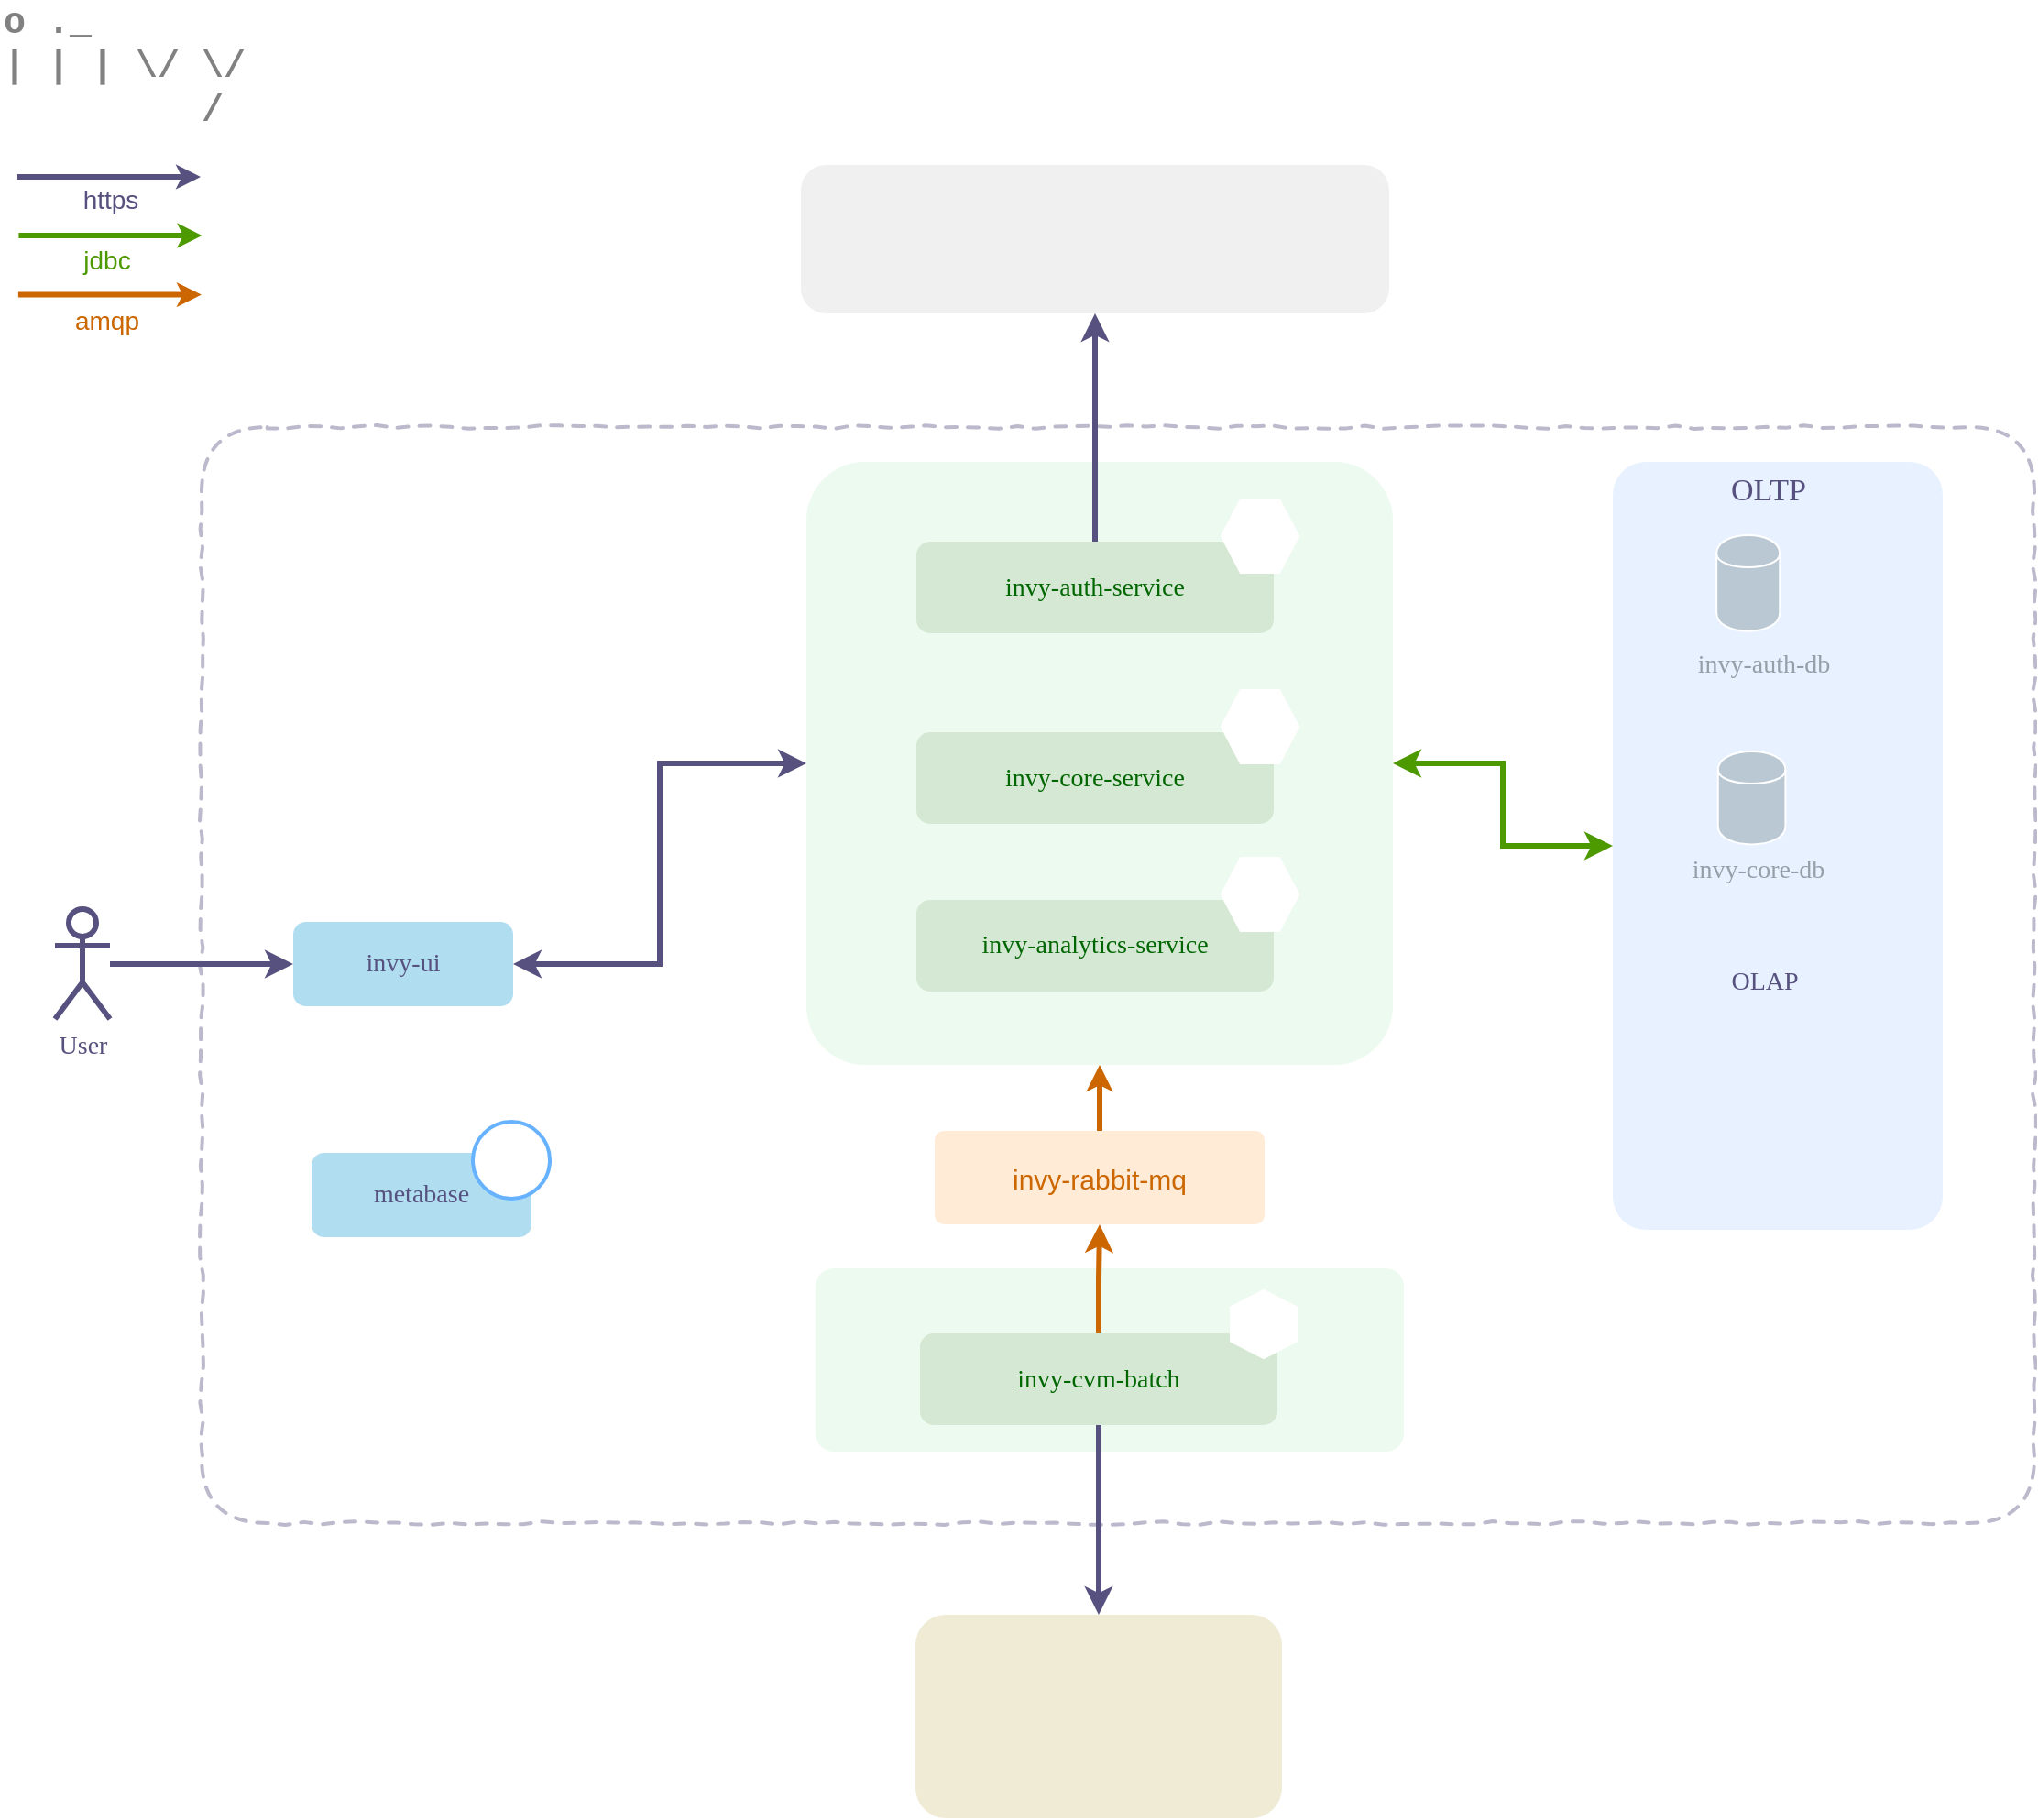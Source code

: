 <mxfile version="12.3.3" type="github" pages="1">
  <diagram id="U5muAcYlw0ag1JCLRIDb" name="Page-1">
    <mxGraphModel dx="1013" dy="502" grid="1" gridSize="10" guides="1" tooltips="1" connect="1" arrows="1" fold="1" page="1" pageScale="1" pageWidth="850" pageHeight="1100" math="0" shadow="0">
      <root>
        <mxCell id="0"/>
        <mxCell id="1" parent="0"/>
        <mxCell id="V0Xs-0CVrBQiGBR1F-wS-24" value="" style="rounded=1;whiteSpace=wrap;html=1;dashed=1;fillColor=none;fontSize=14;fontColor=#4D9900;opacity=40;strokeColor=#56517E;strokeWidth=2;arcSize=6;glass=0;comic=1;shadow=0;movable=0;resizable=0;rotatable=0;recursiveResize=0;editable=0;" parent="1" vertex="1">
          <mxGeometry x="120" y="242" width="1000" height="598" as="geometry"/>
        </mxCell>
        <mxCell id="fFbL5YQMe2po9hjQBBQq-3" value="" style="rounded=1;whiteSpace=wrap;html=1;fontSize=17;arcSize=10;fillColor=#EDFAEF;strokeColor=none;" parent="1" vertex="1">
          <mxGeometry x="455" y="701" width="321" height="100" as="geometry"/>
        </mxCell>
        <mxCell id="XNiuDohxMIJDn-E_BAAG-5" value="" style="rounded=1;whiteSpace=wrap;html=1;fontSize=17;arcSize=10;fillColor=#E3EEFF;strokeColor=none;opacity=80;" parent="1" vertex="1">
          <mxGeometry x="890" y="261" width="180" height="419" as="geometry"/>
        </mxCell>
        <mxCell id="V0Xs-0CVrBQiGBR1F-wS-12" style="edgeStyle=orthogonalEdgeStyle;rounded=0;orthogonalLoop=1;jettySize=auto;html=1;endArrow=classic;endFill=1;strokeColor=#4D9900;strokeWidth=3;fontSize=14;fontColor=#56517E;startArrow=classic;startFill=1;" parent="1" source="XNiuDohxMIJDn-E_BAAG-1" target="XNiuDohxMIJDn-E_BAAG-5" edge="1">
          <mxGeometry relative="1" as="geometry"/>
        </mxCell>
        <mxCell id="XNiuDohxMIJDn-E_BAAG-1" value="" style="rounded=1;whiteSpace=wrap;html=1;fontSize=17;arcSize=10;fillColor=#EDFAEF;strokeColor=none;" parent="1" vertex="1">
          <mxGeometry x="450" y="261" width="320" height="329" as="geometry"/>
        </mxCell>
        <mxCell id="4SFKCHGJIZ1W-jkTVPGr-1" value="&lt;div style=&quot;font-size: 20px;&quot;&gt;o ._&lt;/div&gt;&lt;div style=&quot;font-size: 20px;&quot;&gt;| | | \/ \/&lt;/div&gt;&lt;div style=&quot;font-size: 20px;&quot;&gt;&amp;nbsp; &amp;nbsp; &amp;nbsp; &amp;nbsp; &amp;nbsp;/&lt;/div&gt;" style="text;html=1;strokeColor=none;fillColor=none;align=left;verticalAlign=middle;whiteSpace=wrap;rounded=0;fontSize=20;fontFamily=Courier New;fontColor=#4D4D4D;fontStyle=1;textOpacity=70;" parent="1" vertex="1">
          <mxGeometry x="10" y="10" width="160" height="70" as="geometry"/>
        </mxCell>
        <mxCell id="V0Xs-0CVrBQiGBR1F-wS-11" style="edgeStyle=orthogonalEdgeStyle;rounded=0;orthogonalLoop=1;jettySize=auto;html=1;endArrow=classic;endFill=1;strokeColor=#56517E;strokeWidth=3;fontSize=14;fontColor=#56517E;startArrow=classic;startFill=1;" parent="1" source="4SFKCHGJIZ1W-jkTVPGr-3" target="XNiuDohxMIJDn-E_BAAG-1" edge="1">
          <mxGeometry relative="1" as="geometry"/>
        </mxCell>
        <mxCell id="4SFKCHGJIZ1W-jkTVPGr-3" value="invy-ui" style="rounded=1;whiteSpace=wrap;html=1;fontFamily=Tahoma;fontSize=14;fillColor=#b1ddf0;strokeColor=none;fontColor=#56517E;" parent="1" vertex="1">
          <mxGeometry x="170" y="512" width="120" height="46" as="geometry"/>
        </mxCell>
        <mxCell id="4SFKCHGJIZ1W-jkTVPGr-7" style="edgeStyle=orthogonalEdgeStyle;rounded=0;orthogonalLoop=1;jettySize=auto;html=1;entryX=0;entryY=0.5;entryDx=0;entryDy=0;fontFamily=Tahoma;fontSize=14;fillColor=#d0cee2;strokeColor=#56517e;strokeWidth=3;fontColor=#56517E;" parent="1" source="4SFKCHGJIZ1W-jkTVPGr-4" target="4SFKCHGJIZ1W-jkTVPGr-3" edge="1">
          <mxGeometry relative="1" as="geometry"/>
        </mxCell>
        <mxCell id="4SFKCHGJIZ1W-jkTVPGr-4" value="User" style="shape=umlActor;verticalLabelPosition=bottom;labelBackgroundColor=#ffffff;verticalAlign=top;html=1;outlineConnect=0;fontFamily=Tahoma;fontSize=14;strokeWidth=3;strokeColor=#56517E;fontColor=#56517E;" parent="1" vertex="1">
          <mxGeometry x="40" y="505" width="30" height="60" as="geometry"/>
        </mxCell>
        <mxCell id="7_RaW1AWdkRF37Sx4alJ-3" value="" style="shape=image;html=1;verticalAlign=top;verticalLabelPosition=bottom;labelBackgroundColor=#ffffff;imageAspect=0;aspect=fixed;image=https://cdn2.iconfinder.com/data/icons/designer-skills/128/react-128.png;fontFamily=Tahoma;fontSize=14;fontColor=#56517E;" parent="1" vertex="1">
          <mxGeometry x="250" y="480" width="52" height="52" as="geometry"/>
        </mxCell>
        <mxCell id="7_RaW1AWdkRF37Sx4alJ-11" value="OLTP" style="text;html=1;strokeColor=none;fillColor=none;align=center;verticalAlign=middle;whiteSpace=wrap;rounded=0;fontFamily=Tahoma;fontSize=17;fontColor=#56517E;" parent="1" vertex="1">
          <mxGeometry x="955" y="266.5" width="40" height="20" as="geometry"/>
        </mxCell>
        <mxCell id="7_RaW1AWdkRF37Sx4alJ-12" value="" style="group" parent="1" vertex="1" connectable="0">
          <mxGeometry x="940" y="419" width="70" height="71" as="geometry"/>
        </mxCell>
        <mxCell id="7_RaW1AWdkRF37Sx4alJ-13" value="" style="shape=cylinder;whiteSpace=wrap;html=1;boundedLbl=1;backgroundOutline=1;fontFamily=Tahoma;fontSize=14;fillColor=#bac8d3;strokeColor=#FFFFFF;" parent="7_RaW1AWdkRF37Sx4alJ-12" vertex="1">
          <mxGeometry x="7.368" width="36.842" height="50.714" as="geometry"/>
        </mxCell>
        <mxCell id="7_RaW1AWdkRF37Sx4alJ-14" value="" style="shape=image;html=1;verticalAlign=top;verticalLabelPosition=bottom;labelBackgroundColor=#ffffff;imageAspect=0;aspect=fixed;image=https://cdn4.iconfinder.com/data/icons/logos-brands-5/24/postgresql-128.png;strokeColor=#56517E;strokeWidth=3;fontFamily=Tahoma;fontSize=14;fontColor=#56517E;" parent="7_RaW1AWdkRF37Sx4alJ-12" vertex="1">
          <mxGeometry x="25.789" y="25.357" width="28.252" height="28.252" as="geometry"/>
        </mxCell>
        <mxCell id="XNiuDohxMIJDn-E_BAAG-3" value="&lt;span style=&quot;font-family: &amp;#34;tahoma&amp;#34; ; font-size: 14px&quot;&gt;invy-core-db&lt;/span&gt;" style="text;html=1;strokeColor=none;fillColor=none;align=center;verticalAlign=middle;whiteSpace=wrap;rounded=0;fontSize=14;fontColor=#949FA8;" parent="7_RaW1AWdkRF37Sx4alJ-12" vertex="1">
          <mxGeometry x="-11.053" y="56.51" width="81.053" height="14.49" as="geometry"/>
        </mxCell>
        <mxCell id="7_RaW1AWdkRF37Sx4alJ-16" value="OLAP" style="text;html=1;strokeColor=none;fillColor=none;align=center;verticalAlign=middle;whiteSpace=wrap;rounded=0;fontFamily=Tahoma;fontSize=14;fontColor=#56517E;" parent="1" vertex="1">
          <mxGeometry x="952.5" y="535" width="40" height="20" as="geometry"/>
        </mxCell>
        <mxCell id="7_RaW1AWdkRF37Sx4alJ-34" value="" style="group" parent="1" vertex="1" connectable="0">
          <mxGeometry x="510" y="378.5" width="215" height="80" as="geometry"/>
        </mxCell>
        <mxCell id="4SFKCHGJIZ1W-jkTVPGr-8" value="invy-core-service" style="rounded=1;whiteSpace=wrap;html=1;fontFamily=Tahoma;fontSize=14;fillColor=#d5e8d4;strokeColor=none;fontColor=#006600;" parent="7_RaW1AWdkRF37Sx4alJ-34" vertex="1">
          <mxGeometry y="30" width="195" height="50" as="geometry"/>
        </mxCell>
        <mxCell id="7_RaW1AWdkRF37Sx4alJ-27" value="" style="group" parent="7_RaW1AWdkRF37Sx4alJ-34" vertex="1" connectable="0">
          <mxGeometry x="160" width="55" height="55" as="geometry"/>
        </mxCell>
        <mxCell id="7_RaW1AWdkRF37Sx4alJ-28" value="" style="shape=hexagon;perimeter=hexagonPerimeter2;whiteSpace=wrap;html=1;strokeColor=#FFFFFF;strokeWidth=3;fontFamily=Tahoma;fontSize=14;fontColor=#56517E;" parent="7_RaW1AWdkRF37Sx4alJ-27" vertex="1">
          <mxGeometry x="7.5" y="8" width="40" height="38" as="geometry"/>
        </mxCell>
        <mxCell id="7_RaW1AWdkRF37Sx4alJ-29" value="" style="shape=image;imageAspect=0;aspect=fixed;verticalLabelPosition=bottom;verticalAlign=top;strokeColor=#FFFFFF;strokeWidth=3;fontFamily=Tahoma;fontSize=14;fontColor=#56517E;image=https://miro.medium.com/max/1200/1*J9d-VtiLfN9APIQgWTP9ow.png;" parent="7_RaW1AWdkRF37Sx4alJ-27" vertex="1">
          <mxGeometry width="55" height="55" as="geometry"/>
        </mxCell>
        <mxCell id="7_RaW1AWdkRF37Sx4alJ-35" value="" style="group" parent="1" vertex="1" connectable="0">
          <mxGeometry x="510" y="274.5" width="215" height="80" as="geometry"/>
        </mxCell>
        <mxCell id="4SFKCHGJIZ1W-jkTVPGr-9" value="invy-auth-service" style="rounded=1;whiteSpace=wrap;html=1;fontFamily=Tahoma;fontSize=14;fillColor=#d5e8d4;strokeColor=none;fontColor=#006600;" parent="7_RaW1AWdkRF37Sx4alJ-35" vertex="1">
          <mxGeometry y="30" width="195" height="50" as="geometry"/>
        </mxCell>
        <mxCell id="7_RaW1AWdkRF37Sx4alJ-26" value="" style="group" parent="7_RaW1AWdkRF37Sx4alJ-35" vertex="1" connectable="0">
          <mxGeometry x="160" width="55" height="55" as="geometry"/>
        </mxCell>
        <mxCell id="7_RaW1AWdkRF37Sx4alJ-25" value="" style="shape=hexagon;perimeter=hexagonPerimeter2;whiteSpace=wrap;html=1;strokeColor=#FFFFFF;strokeWidth=3;fontFamily=Tahoma;fontSize=14;fontColor=#56517E;" parent="7_RaW1AWdkRF37Sx4alJ-26" vertex="1">
          <mxGeometry x="7.5" y="8" width="40" height="38" as="geometry"/>
        </mxCell>
        <mxCell id="7_RaW1AWdkRF37Sx4alJ-23" value="" style="shape=image;imageAspect=0;aspect=fixed;verticalLabelPosition=bottom;verticalAlign=top;strokeColor=#FFFFFF;strokeWidth=3;fontFamily=Tahoma;fontSize=14;fontColor=#56517E;image=https://miro.medium.com/max/1200/1*J9d-VtiLfN9APIQgWTP9ow.png;" parent="7_RaW1AWdkRF37Sx4alJ-26" vertex="1">
          <mxGeometry width="55" height="55" as="geometry"/>
        </mxCell>
        <mxCell id="V0Xs-0CVrBQiGBR1F-wS-6" style="edgeStyle=orthogonalEdgeStyle;rounded=0;orthogonalLoop=1;jettySize=auto;html=1;fontSize=14;fontColor=#CCE5FF;strokeWidth=3;strokeColor=#56517E;" parent="1" source="4SFKCHGJIZ1W-jkTVPGr-9" target="V0Xs-0CVrBQiGBR1F-wS-5" edge="1">
          <mxGeometry relative="1" as="geometry"/>
        </mxCell>
        <mxCell id="V0Xs-0CVrBQiGBR1F-wS-7" value="" style="group" parent="1" vertex="1" connectable="0">
          <mxGeometry x="447" y="29" width="321" height="153" as="geometry"/>
        </mxCell>
        <mxCell id="V0Xs-0CVrBQiGBR1F-wS-5" value="" style="rounded=1;whiteSpace=wrap;html=1;fontSize=17;arcSize=17;fillColor=#F0F0F0;strokeColor=none;" parent="V0Xs-0CVrBQiGBR1F-wS-7" vertex="1">
          <mxGeometry y="70" width="321" height="81" as="geometry"/>
        </mxCell>
        <mxCell id="V0Xs-0CVrBQiGBR1F-wS-1" value="" style="shape=image;imageAspect=0;aspect=fixed;verticalLabelPosition=bottom;verticalAlign=top;fontSize=14;image=http://www.fortux.com/img/oauth2_logo.svg;" parent="V0Xs-0CVrBQiGBR1F-wS-7" vertex="1">
          <mxGeometry x="263" y="25" width="70" height="70" as="geometry"/>
        </mxCell>
        <mxCell id="V0Xs-0CVrBQiGBR1F-wS-3" value="" style="shape=image;imageAspect=0;aspect=fixed;verticalLabelPosition=bottom;verticalAlign=top;fontSize=14;image=https://chinaccelerator.com/wp-content/uploads/2017/01/google-logo-2015-g-icon.png;" parent="V0Xs-0CVrBQiGBR1F-wS-7" vertex="1">
          <mxGeometry x="60" y="70" width="118" height="89" as="geometry"/>
        </mxCell>
        <mxCell id="V0Xs-0CVrBQiGBR1F-wS-4" value="" style="shape=image;imageAspect=0;aspect=fixed;verticalLabelPosition=bottom;verticalAlign=top;fontSize=14;image=https://www.freepnglogos.com/uploads/official-linkedin-logo----17.png;" parent="V0Xs-0CVrBQiGBR1F-wS-7" vertex="1">
          <mxGeometry x="197" y="88" width="47" height="47" as="geometry"/>
        </mxCell>
        <mxCell id="V0Xs-0CVrBQiGBR1F-wS-9" value="" style="edgeStyle=orthogonalEdgeStyle;fontSize=12;html=1;endArrow=classic;endFill=1;rounded=0;strokeWidth=3;endSize=4;startSize=4;dashed=0;strokeColor=#56517E;" parent="1" edge="1">
          <mxGeometry width="100" relative="1" as="geometry">
            <mxPoint x="19.5" y="105.5" as="sourcePoint"/>
            <mxPoint x="119.5" y="105.5" as="targetPoint"/>
            <Array as="points">
              <mxPoint x="99.5" y="105.5"/>
              <mxPoint x="99.5" y="105.5"/>
            </Array>
          </mxGeometry>
        </mxCell>
        <mxCell id="V0Xs-0CVrBQiGBR1F-wS-10" value="https" style="text;html=1;resizable=0;points=[];align=center;verticalAlign=middle;labelBackgroundColor=#ffffff;fontSize=14;fontColor=#56517E;" parent="V0Xs-0CVrBQiGBR1F-wS-9" vertex="1" connectable="0">
          <mxGeometry x="0.6" y="9" relative="1" as="geometry">
            <mxPoint x="-29.5" y="21.5" as="offset"/>
          </mxGeometry>
        </mxCell>
        <mxCell id="V0Xs-0CVrBQiGBR1F-wS-13" value="" style="edgeStyle=orthogonalEdgeStyle;fontSize=12;html=1;endArrow=classic;endFill=1;rounded=0;strokeWidth=3;endSize=4;startSize=4;dashed=0;strokeColor=#4D9900;" parent="1" edge="1">
          <mxGeometry width="100" relative="1" as="geometry">
            <mxPoint x="20.214" y="137.5" as="sourcePoint"/>
            <mxPoint x="120.214" y="137.5" as="targetPoint"/>
            <Array as="points">
              <mxPoint x="100" y="138"/>
              <mxPoint x="100" y="138"/>
            </Array>
          </mxGeometry>
        </mxCell>
        <mxCell id="V0Xs-0CVrBQiGBR1F-wS-14" value="jdbc" style="text;html=1;resizable=0;points=[];align=center;verticalAlign=middle;labelBackgroundColor=#ffffff;fontSize=14;fontColor=#4D9900;" parent="V0Xs-0CVrBQiGBR1F-wS-13" vertex="1" connectable="0">
          <mxGeometry x="0.6" y="9" relative="1" as="geometry">
            <mxPoint x="-32.5" y="22.5" as="offset"/>
          </mxGeometry>
        </mxCell>
        <mxCell id="V0Xs-0CVrBQiGBR1F-wS-21" value="" style="group" parent="1" vertex="1" connectable="0">
          <mxGeometry x="512" y="709.5" width="210" height="102" as="geometry"/>
        </mxCell>
        <mxCell id="7_RaW1AWdkRF37Sx4alJ-31" value="invy-cvm-batch" style="rounded=1;whiteSpace=wrap;html=1;fontFamily=Tahoma;fontSize=14;fillColor=#d5e8d4;strokeColor=none;fontColor=#006600;" parent="V0Xs-0CVrBQiGBR1F-wS-21" vertex="1">
          <mxGeometry y="27" width="195" height="50" as="geometry"/>
        </mxCell>
        <mxCell id="7_RaW1AWdkRF37Sx4alJ-33" value="" style="group" parent="V0Xs-0CVrBQiGBR1F-wS-21" vertex="1" connectable="0">
          <mxGeometry x="166" width="43" height="43" as="geometry"/>
        </mxCell>
        <mxCell id="7_RaW1AWdkRF37Sx4alJ-32" value="" style="shape=hexagon;perimeter=hexagonPerimeter2;whiteSpace=wrap;html=1;strokeColor=#FFFFFF;strokeWidth=3;fontFamily=Tahoma;fontSize=14;fontColor=#56517E;rotation=90;" parent="7_RaW1AWdkRF37Sx4alJ-33" vertex="1">
          <mxGeometry x="4" y="5" width="35" height="34" as="geometry"/>
        </mxCell>
        <mxCell id="7_RaW1AWdkRF37Sx4alJ-30" value="" style="shape=image;imageAspect=0;aspect=fixed;verticalLabelPosition=bottom;verticalAlign=top;strokeColor=#FFFFFF;strokeWidth=3;fontFamily=Tahoma;fontSize=14;fontColor=#56517E;image=https://img.stackshare.io/service/9201/dbefbe0f6d93161f545994d3aff87775.png;" parent="7_RaW1AWdkRF37Sx4alJ-33" vertex="1">
          <mxGeometry width="43" height="43" as="geometry"/>
        </mxCell>
        <mxCell id="V0Xs-0CVrBQiGBR1F-wS-22" value="" style="group" parent="1" vertex="1" connectable="0">
          <mxGeometry x="519.5" y="890" width="190" height="111" as="geometry"/>
        </mxCell>
        <mxCell id="V0Xs-0CVrBQiGBR1F-wS-18" value="" style="rounded=1;whiteSpace=wrap;html=1;fillColor=#EBE6CA;fontSize=14;strokeColor=none;fontColor=#ffffff;opacity=80;" parent="V0Xs-0CVrBQiGBR1F-wS-22" vertex="1">
          <mxGeometry x="-10" width="200" height="111" as="geometry"/>
        </mxCell>
        <mxCell id="V0Xs-0CVrBQiGBR1F-wS-17" value="" style="shape=image;imageAspect=0;aspect=fixed;verticalLabelPosition=bottom;verticalAlign=top;fillColor=#F0F0F0;fontSize=14;fontColor=#4D9900;image=http://www.cvm.gov.br/export/sites/cvm/galeria/imagem/logo_cvm.png;" parent="V0Xs-0CVrBQiGBR1F-wS-22" vertex="1">
          <mxGeometry x="17" y="15.5" width="151" height="80" as="geometry"/>
        </mxCell>
        <mxCell id="V0Xs-0CVrBQiGBR1F-wS-23" style="edgeStyle=orthogonalEdgeStyle;rounded=0;orthogonalLoop=1;jettySize=auto;html=1;endArrow=classic;endFill=1;strokeColor=#56517E;strokeWidth=3;fontSize=14;fontColor=#4D9900;" parent="1" source="7_RaW1AWdkRF37Sx4alJ-31" target="V0Xs-0CVrBQiGBR1F-wS-18" edge="1">
          <mxGeometry relative="1" as="geometry"/>
        </mxCell>
        <mxCell id="fFbL5YQMe2po9hjQBBQq-5" style="edgeStyle=orthogonalEdgeStyle;rounded=0;orthogonalLoop=1;jettySize=auto;html=1;fontSize=15;fontColor=#CC6600;strokeWidth=3;strokeColor=#CC6600;startArrow=none;startFill=0;" parent="1" source="7_RaW1AWdkRF37Sx4alJ-31" target="fFbL5YQMe2po9hjQBBQq-4" edge="1">
          <mxGeometry relative="1" as="geometry"/>
        </mxCell>
        <mxCell id="fFbL5YQMe2po9hjQBBQq-7" value="" style="edgeStyle=orthogonalEdgeStyle;fontSize=12;html=1;endArrow=classic;endFill=1;rounded=0;strokeWidth=3;endSize=4;startSize=4;dashed=0;strokeColor=#CC6600;" parent="1" edge="1">
          <mxGeometry width="100" relative="1" as="geometry">
            <mxPoint x="19.929" y="169.786" as="sourcePoint"/>
            <mxPoint x="119.929" y="169.786" as="targetPoint"/>
            <Array as="points">
              <mxPoint x="99.5" y="170.5"/>
              <mxPoint x="99.5" y="170.5"/>
            </Array>
          </mxGeometry>
        </mxCell>
        <mxCell id="fFbL5YQMe2po9hjQBBQq-8" value="amqp" style="text;html=1;resizable=0;points=[];align=center;verticalAlign=middle;labelBackgroundColor=#ffffff;fontSize=14;fontColor=#CC6600;" parent="fFbL5YQMe2po9hjQBBQq-7" vertex="1" connectable="0">
          <mxGeometry x="0.6" y="9" relative="1" as="geometry">
            <mxPoint x="-32.5" y="22.5" as="offset"/>
          </mxGeometry>
        </mxCell>
        <mxCell id="fFbL5YQMe2po9hjQBBQq-10" value="" style="group" parent="1" vertex="1" connectable="0">
          <mxGeometry x="520" y="611" width="186" height="66" as="geometry"/>
        </mxCell>
        <mxCell id="fFbL5YQMe2po9hjQBBQq-4" value="invy-rabbit-mq" style="rounded=1;whiteSpace=wrap;html=1;fontSize=15;arcSize=10;fillColor=#ffe6cc;strokeColor=none;opacity=80;fontColor=#CC6600;" parent="fFbL5YQMe2po9hjQBBQq-10" vertex="1">
          <mxGeometry y="15" width="180" height="51" as="geometry"/>
        </mxCell>
        <mxCell id="fFbL5YQMe2po9hjQBBQq-2" value="" style="shape=image;imageAspect=0;aspect=fixed;verticalLabelPosition=bottom;verticalAlign=top;rounded=1;shadow=0;glass=0;comic=1;image=https://cdn.worldvectorlogo.com/logos/rabbitmq.svg;" parent="fFbL5YQMe2po9hjQBBQq-10" vertex="1">
          <mxGeometry x="155" width="28" height="30" as="geometry"/>
        </mxCell>
        <mxCell id="fFbL5YQMe2po9hjQBBQq-11" style="edgeStyle=orthogonalEdgeStyle;rounded=0;jumpSize=5;orthogonalLoop=1;jettySize=auto;html=1;startArrow=none;startFill=0;endSize=5;strokeColor=#CC6600;strokeWidth=3;fontSize=13;fontColor=#CC6600;" parent="1" source="fFbL5YQMe2po9hjQBBQq-4" target="XNiuDohxMIJDn-E_BAAG-1" edge="1">
          <mxGeometry relative="1" as="geometry"/>
        </mxCell>
        <mxCell id="_6xYMksCDbQlXMiqtta--1" value="" style="group" vertex="1" connectable="0" parent="1">
          <mxGeometry x="510" y="470" width="215" height="80" as="geometry"/>
        </mxCell>
        <mxCell id="_6xYMksCDbQlXMiqtta--2" value="invy-analytics-service" style="rounded=1;whiteSpace=wrap;html=1;fontFamily=Tahoma;fontSize=14;fillColor=#d5e8d4;strokeColor=none;fontColor=#006600;" vertex="1" parent="_6xYMksCDbQlXMiqtta--1">
          <mxGeometry y="30" width="195" height="50" as="geometry"/>
        </mxCell>
        <mxCell id="_6xYMksCDbQlXMiqtta--3" value="" style="group" vertex="1" connectable="0" parent="_6xYMksCDbQlXMiqtta--1">
          <mxGeometry x="160" width="55" height="55" as="geometry"/>
        </mxCell>
        <mxCell id="_6xYMksCDbQlXMiqtta--4" value="" style="shape=hexagon;perimeter=hexagonPerimeter2;whiteSpace=wrap;html=1;strokeColor=#FFFFFF;strokeWidth=3;fontFamily=Tahoma;fontSize=14;fontColor=#56517E;" vertex="1" parent="_6xYMksCDbQlXMiqtta--3">
          <mxGeometry x="7.5" y="8" width="40" height="38" as="geometry"/>
        </mxCell>
        <mxCell id="_6xYMksCDbQlXMiqtta--5" value="" style="shape=image;imageAspect=0;aspect=fixed;verticalLabelPosition=bottom;verticalAlign=top;strokeColor=#FFFFFF;strokeWidth=3;fontFamily=Tahoma;fontSize=14;fontColor=#56517E;image=https://miro.medium.com/max/1200/1*J9d-VtiLfN9APIQgWTP9ow.png;" vertex="1" parent="_6xYMksCDbQlXMiqtta--3">
          <mxGeometry width="55" height="55" as="geometry"/>
        </mxCell>
        <mxCell id="_6xYMksCDbQlXMiqtta--6" value="" style="group" vertex="1" connectable="0" parent="1">
          <mxGeometry x="925" y="301" width="95" height="79" as="geometry"/>
        </mxCell>
        <mxCell id="4SFKCHGJIZ1W-jkTVPGr-15" value="" style="shape=cylinder;whiteSpace=wrap;html=1;boundedLbl=1;backgroundOutline=1;fontFamily=Tahoma;fontSize=14;fillColor=#bac8d3;strokeColor=#FFFFFF;" parent="_6xYMksCDbQlXMiqtta--6" vertex="1">
          <mxGeometry x="21.591" width="34.545" height="52.371" as="geometry"/>
        </mxCell>
        <mxCell id="7_RaW1AWdkRF37Sx4alJ-6" value="" style="shape=image;html=1;verticalAlign=top;verticalLabelPosition=bottom;labelBackgroundColor=#ffffff;imageAspect=0;aspect=fixed;image=https://cdn4.iconfinder.com/data/icons/logos-brands-5/24/postgresql-128.png;strokeColor=#56517E;strokeWidth=3;fontFamily=Tahoma;fontSize=14;fontColor=#56517E;" parent="_6xYMksCDbQlXMiqtta--6" vertex="1">
          <mxGeometry x="43.182" y="31.067" width="29.364" height="29.364" as="geometry"/>
        </mxCell>
        <mxCell id="XNiuDohxMIJDn-E_BAAG-2" value="&lt;span style=&quot;font-family: &amp;quot;tahoma&amp;quot; ; font-size: 14px&quot;&gt;invy-auth-db&lt;/span&gt;" style="text;html=1;strokeColor=none;fillColor=none;align=center;verticalAlign=middle;whiteSpace=wrap;rounded=0;fontSize=14;fontColor=#949FA8;" parent="_6xYMksCDbQlXMiqtta--6" vertex="1">
          <mxGeometry y="61.247" width="95" height="17.753" as="geometry"/>
        </mxCell>
        <mxCell id="_6xYMksCDbQlXMiqtta--7" value="metabase" style="rounded=1;whiteSpace=wrap;html=1;fontFamily=Tahoma;fontSize=14;fillColor=#b1ddf0;strokeColor=none;fontColor=#56517E;" vertex="1" parent="1">
          <mxGeometry x="180" y="638" width="120" height="46" as="geometry"/>
        </mxCell>
        <mxCell id="_6xYMksCDbQlXMiqtta--9" value="" style="ellipse;whiteSpace=wrap;html=1;aspect=fixed;strokeColor=#66B2FF;fillColor=#FFFFFF;spacing=2;gradientColor=none;strokeWidth=2;" vertex="1" parent="1">
          <mxGeometry x="268" y="621" width="42" height="42" as="geometry"/>
        </mxCell>
        <mxCell id="_6xYMksCDbQlXMiqtta--8" value="" style="shape=image;imageAspect=0;aspect=fixed;verticalLabelPosition=bottom;verticalAlign=top;image=https://s3.amazonaws.com/cdn.33voices.com/presentations/567956383662300010000005/images/hero-07bb88075fb1a32bb828e64324b4ee20-medium.png;" vertex="1" parent="1">
          <mxGeometry x="261.5" y="614.5" width="55" height="55" as="geometry"/>
        </mxCell>
      </root>
    </mxGraphModel>
  </diagram>
</mxfile>
